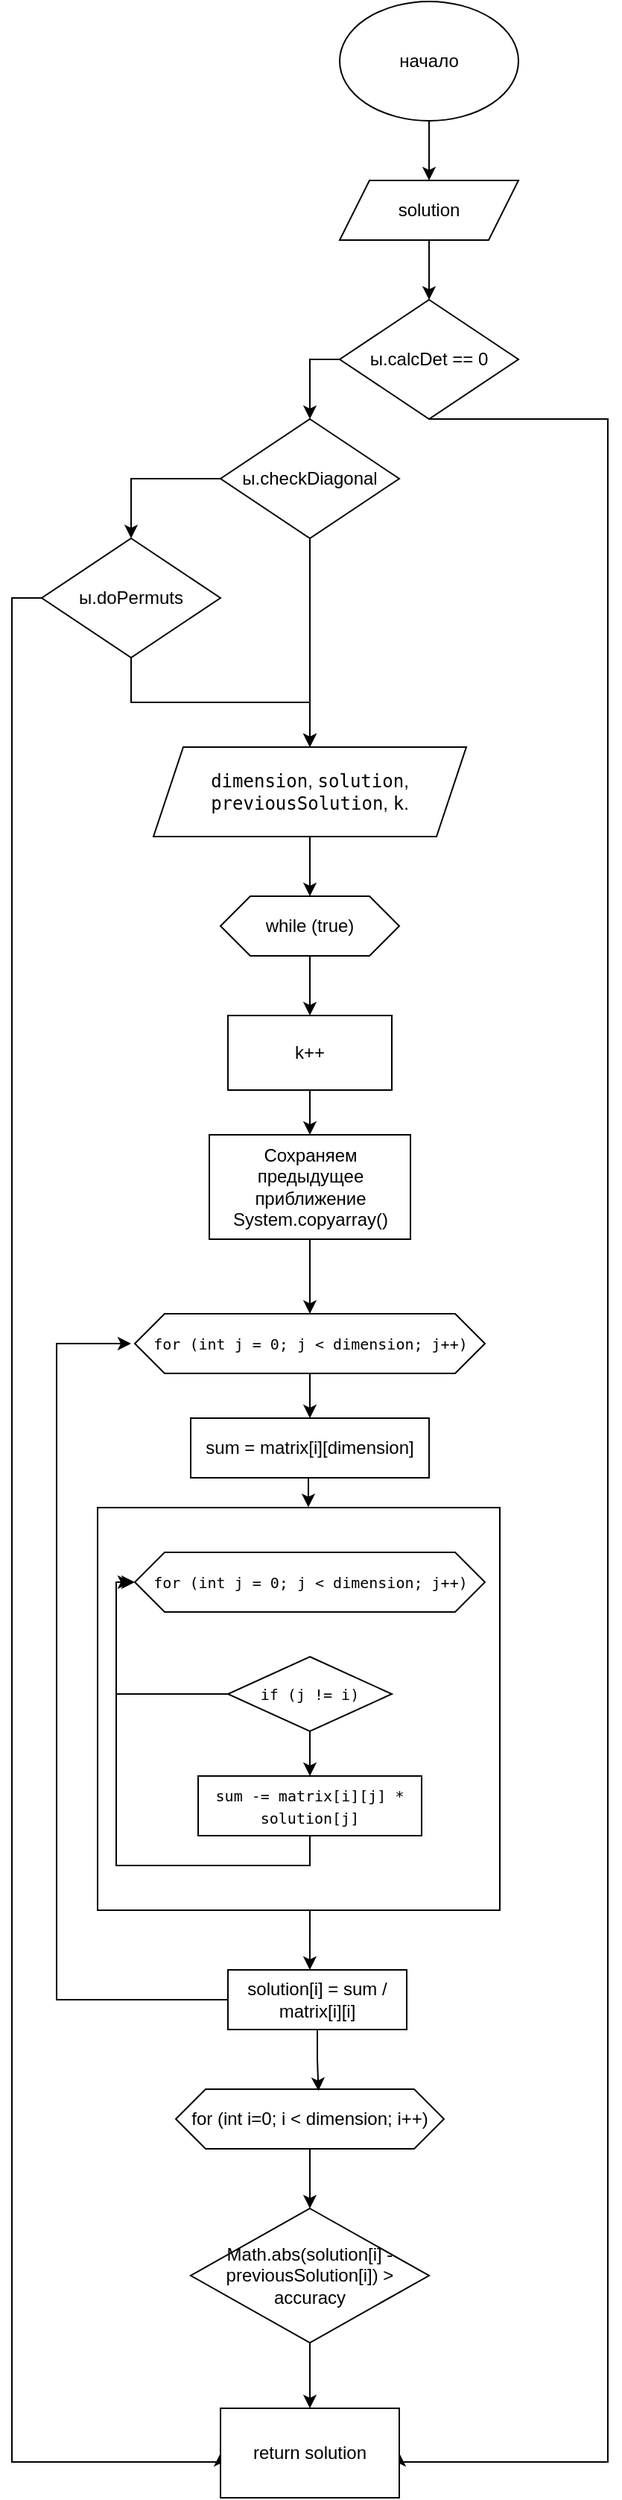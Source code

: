 <mxfile version="24.4.9" type="device">
  <diagram name="Страница — 1" id="okd8wDrsYY8dGhNpdE8o">
    <mxGraphModel dx="595" dy="643" grid="1" gridSize="10" guides="1" tooltips="1" connect="1" arrows="1" fold="1" page="1" pageScale="1" pageWidth="827" pageHeight="1169" math="0" shadow="0">
      <root>
        <mxCell id="0" />
        <mxCell id="1" parent="0" />
        <mxCell id="LsP66npq5ACeLCgT9FOF-41" value="" style="whiteSpace=wrap;html=1;aspect=fixed;" vertex="1" parent="1">
          <mxGeometry x="177.5" y="1090" width="270" height="270" as="geometry" />
        </mxCell>
        <mxCell id="LsP66npq5ACeLCgT9FOF-3" style="edgeStyle=orthogonalEdgeStyle;rounded=0;orthogonalLoop=1;jettySize=auto;html=1;exitX=0.5;exitY=1;exitDx=0;exitDy=0;entryX=0.5;entryY=0;entryDx=0;entryDy=0;" edge="1" parent="1" source="LsP66npq5ACeLCgT9FOF-1" target="LsP66npq5ACeLCgT9FOF-2">
          <mxGeometry relative="1" as="geometry" />
        </mxCell>
        <mxCell id="LsP66npq5ACeLCgT9FOF-1" value="начало" style="ellipse;whiteSpace=wrap;html=1;" vertex="1" parent="1">
          <mxGeometry x="340" y="80" width="120" height="80" as="geometry" />
        </mxCell>
        <mxCell id="LsP66npq5ACeLCgT9FOF-53" style="edgeStyle=orthogonalEdgeStyle;rounded=0;orthogonalLoop=1;jettySize=auto;html=1;exitX=0.5;exitY=1;exitDx=0;exitDy=0;entryX=0.5;entryY=0;entryDx=0;entryDy=0;" edge="1" parent="1" source="LsP66npq5ACeLCgT9FOF-2" target="LsP66npq5ACeLCgT9FOF-4">
          <mxGeometry relative="1" as="geometry" />
        </mxCell>
        <mxCell id="LsP66npq5ACeLCgT9FOF-2" value="solution" style="shape=parallelogram;perimeter=parallelogramPerimeter;whiteSpace=wrap;html=1;fixedSize=1;" vertex="1" parent="1">
          <mxGeometry x="340" y="200" width="120" height="40" as="geometry" />
        </mxCell>
        <mxCell id="LsP66npq5ACeLCgT9FOF-8" style="edgeStyle=orthogonalEdgeStyle;rounded=0;orthogonalLoop=1;jettySize=auto;html=1;exitX=0;exitY=0.5;exitDx=0;exitDy=0;" edge="1" parent="1" source="LsP66npq5ACeLCgT9FOF-4" target="LsP66npq5ACeLCgT9FOF-7">
          <mxGeometry relative="1" as="geometry" />
        </mxCell>
        <mxCell id="LsP66npq5ACeLCgT9FOF-15" style="edgeStyle=orthogonalEdgeStyle;rounded=0;orthogonalLoop=1;jettySize=auto;html=1;exitX=0.5;exitY=1;exitDx=0;exitDy=0;entryX=1;entryY=0.5;entryDx=0;entryDy=0;" edge="1" parent="1" source="LsP66npq5ACeLCgT9FOF-4" target="LsP66npq5ACeLCgT9FOF-52">
          <mxGeometry relative="1" as="geometry">
            <mxPoint x="520" y="1040" as="targetPoint" />
            <Array as="points">
              <mxPoint x="520" y="360" />
              <mxPoint x="520" y="1730" />
              <mxPoint x="380" y="1730" />
            </Array>
          </mxGeometry>
        </mxCell>
        <mxCell id="LsP66npq5ACeLCgT9FOF-4" value="ы.calcDet == 0" style="rhombus;whiteSpace=wrap;html=1;" vertex="1" parent="1">
          <mxGeometry x="340" y="280" width="120" height="80" as="geometry" />
        </mxCell>
        <mxCell id="LsP66npq5ACeLCgT9FOF-10" style="edgeStyle=orthogonalEdgeStyle;rounded=0;orthogonalLoop=1;jettySize=auto;html=1;exitX=0;exitY=0.5;exitDx=0;exitDy=0;entryX=0.5;entryY=0;entryDx=0;entryDy=0;" edge="1" parent="1" source="LsP66npq5ACeLCgT9FOF-7" target="LsP66npq5ACeLCgT9FOF-9">
          <mxGeometry relative="1" as="geometry" />
        </mxCell>
        <mxCell id="LsP66npq5ACeLCgT9FOF-12" style="edgeStyle=orthogonalEdgeStyle;rounded=0;orthogonalLoop=1;jettySize=auto;html=1;exitX=0.5;exitY=1;exitDx=0;exitDy=0;entryX=0.5;entryY=0;entryDx=0;entryDy=0;" edge="1" parent="1" source="LsP66npq5ACeLCgT9FOF-7" target="LsP66npq5ACeLCgT9FOF-11">
          <mxGeometry relative="1" as="geometry" />
        </mxCell>
        <mxCell id="LsP66npq5ACeLCgT9FOF-7" value="ы.checkDiagonal" style="rhombus;whiteSpace=wrap;html=1;" vertex="1" parent="1">
          <mxGeometry x="260" y="360" width="120" height="80" as="geometry" />
        </mxCell>
        <mxCell id="LsP66npq5ACeLCgT9FOF-13" value="" style="edgeStyle=orthogonalEdgeStyle;rounded=0;orthogonalLoop=1;jettySize=auto;html=1;" edge="1" parent="1" source="LsP66npq5ACeLCgT9FOF-9" target="LsP66npq5ACeLCgT9FOF-11">
          <mxGeometry relative="1" as="geometry" />
        </mxCell>
        <mxCell id="LsP66npq5ACeLCgT9FOF-14" style="edgeStyle=orthogonalEdgeStyle;rounded=0;orthogonalLoop=1;jettySize=auto;html=1;exitX=0;exitY=0.5;exitDx=0;exitDy=0;entryX=0;entryY=0.5;entryDx=0;entryDy=0;" edge="1" parent="1" source="LsP66npq5ACeLCgT9FOF-9" target="LsP66npq5ACeLCgT9FOF-52">
          <mxGeometry relative="1" as="geometry">
            <mxPoint x="80" y="980" as="targetPoint" />
            <Array as="points">
              <mxPoint x="120" y="480" />
              <mxPoint x="120" y="1730" />
              <mxPoint x="260" y="1730" />
            </Array>
          </mxGeometry>
        </mxCell>
        <mxCell id="LsP66npq5ACeLCgT9FOF-9" value="ы&lt;span style=&quot;background-color: initial;&quot;&gt;.doPermuts&lt;/span&gt;" style="rhombus;whiteSpace=wrap;html=1;" vertex="1" parent="1">
          <mxGeometry x="140" y="440" width="120" height="80" as="geometry" />
        </mxCell>
        <mxCell id="LsP66npq5ACeLCgT9FOF-22" style="edgeStyle=orthogonalEdgeStyle;rounded=0;orthogonalLoop=1;jettySize=auto;html=1;exitX=0.5;exitY=1;exitDx=0;exitDy=0;entryX=0.5;entryY=0;entryDx=0;entryDy=0;" edge="1" parent="1" source="LsP66npq5ACeLCgT9FOF-11" target="LsP66npq5ACeLCgT9FOF-17">
          <mxGeometry relative="1" as="geometry" />
        </mxCell>
        <mxCell id="LsP66npq5ACeLCgT9FOF-11" value="&lt;code&gt;dimension&lt;/code&gt;, &lt;code&gt;solution&lt;/code&gt;, &lt;code&gt;previousSolution&lt;/code&gt;, &lt;code&gt;k&lt;/code&gt;." style="shape=parallelogram;perimeter=parallelogramPerimeter;whiteSpace=wrap;html=1;fixedSize=1;" vertex="1" parent="1">
          <mxGeometry x="215" y="580" width="210" height="60" as="geometry" />
        </mxCell>
        <mxCell id="LsP66npq5ACeLCgT9FOF-23" style="edgeStyle=orthogonalEdgeStyle;rounded=0;orthogonalLoop=1;jettySize=auto;html=1;exitX=0.5;exitY=1;exitDx=0;exitDy=0;entryX=0.5;entryY=0;entryDx=0;entryDy=0;" edge="1" parent="1" source="LsP66npq5ACeLCgT9FOF-17" target="LsP66npq5ACeLCgT9FOF-19">
          <mxGeometry relative="1" as="geometry" />
        </mxCell>
        <mxCell id="LsP66npq5ACeLCgT9FOF-17" value="while (true)" style="shape=hexagon;perimeter=hexagonPerimeter2;whiteSpace=wrap;html=1;fixedSize=1;" vertex="1" parent="1">
          <mxGeometry x="260" y="680" width="120" height="40" as="geometry" />
        </mxCell>
        <mxCell id="LsP66npq5ACeLCgT9FOF-24" style="edgeStyle=orthogonalEdgeStyle;rounded=0;orthogonalLoop=1;jettySize=auto;html=1;exitX=0.5;exitY=1;exitDx=0;exitDy=0;entryX=0.5;entryY=0;entryDx=0;entryDy=0;" edge="1" parent="1" source="LsP66npq5ACeLCgT9FOF-19" target="LsP66npq5ACeLCgT9FOF-21">
          <mxGeometry relative="1" as="geometry" />
        </mxCell>
        <mxCell id="LsP66npq5ACeLCgT9FOF-19" value="k++" style="rounded=0;whiteSpace=wrap;html=1;" vertex="1" parent="1">
          <mxGeometry x="265" y="760" width="110" height="50" as="geometry" />
        </mxCell>
        <mxCell id="LsP66npq5ACeLCgT9FOF-45" style="edgeStyle=orthogonalEdgeStyle;rounded=0;orthogonalLoop=1;jettySize=auto;html=1;exitX=0.5;exitY=1;exitDx=0;exitDy=0;entryX=0.5;entryY=0;entryDx=0;entryDy=0;" edge="1" parent="1" source="LsP66npq5ACeLCgT9FOF-21" target="LsP66npq5ACeLCgT9FOF-33">
          <mxGeometry relative="1" as="geometry" />
        </mxCell>
        <mxCell id="LsP66npq5ACeLCgT9FOF-21" value="Сохраняем предыдущее приближение&lt;div&gt;System.copyarray()&lt;/div&gt;" style="rounded=0;whiteSpace=wrap;html=1;" vertex="1" parent="1">
          <mxGeometry x="252.5" y="840" width="135" height="70" as="geometry" />
        </mxCell>
        <mxCell id="LsP66npq5ACeLCgT9FOF-26" value="&lt;span style=&quot;font-family: monospace;&quot;&gt;&lt;font style=&quot;font-size: 10px;&quot;&gt;for (int j = 0; j &amp;lt; dimension; j++)&lt;/font&gt;&lt;/span&gt;" style="shape=hexagon;perimeter=hexagonPerimeter2;whiteSpace=wrap;html=1;fixedSize=1;" vertex="1" parent="1">
          <mxGeometry x="202.5" y="1120" width="235" height="40" as="geometry" />
        </mxCell>
        <mxCell id="LsP66npq5ACeLCgT9FOF-27" value="sum = matrix[i][dimension]" style="rounded=0;whiteSpace=wrap;html=1;" vertex="1" parent="1">
          <mxGeometry x="240" y="1030" width="160" height="40" as="geometry" />
        </mxCell>
        <mxCell id="LsP66npq5ACeLCgT9FOF-42" style="edgeStyle=orthogonalEdgeStyle;rounded=0;orthogonalLoop=1;jettySize=auto;html=1;exitX=0.5;exitY=1;exitDx=0;exitDy=0;entryX=0.5;entryY=0;entryDx=0;entryDy=0;" edge="1" parent="1" source="LsP66npq5ACeLCgT9FOF-33" target="LsP66npq5ACeLCgT9FOF-27">
          <mxGeometry relative="1" as="geometry" />
        </mxCell>
        <mxCell id="LsP66npq5ACeLCgT9FOF-33" value="&lt;span style=&quot;font-family: monospace;&quot;&gt;&lt;font style=&quot;font-size: 10px;&quot;&gt;for (int j = 0; j &amp;lt; dimension; j++)&lt;/font&gt;&lt;/span&gt;" style="shape=hexagon;perimeter=hexagonPerimeter2;whiteSpace=wrap;html=1;fixedSize=1;" vertex="1" parent="1">
          <mxGeometry x="202.5" y="960" width="235" height="40" as="geometry" />
        </mxCell>
        <mxCell id="LsP66npq5ACeLCgT9FOF-36" style="edgeStyle=orthogonalEdgeStyle;rounded=0;orthogonalLoop=1;jettySize=auto;html=1;exitX=0.5;exitY=1;exitDx=0;exitDy=0;entryX=0.5;entryY=0;entryDx=0;entryDy=0;" edge="1" parent="1" source="LsP66npq5ACeLCgT9FOF-34" target="LsP66npq5ACeLCgT9FOF-35">
          <mxGeometry relative="1" as="geometry" />
        </mxCell>
        <mxCell id="LsP66npq5ACeLCgT9FOF-37" style="edgeStyle=orthogonalEdgeStyle;rounded=0;orthogonalLoop=1;jettySize=auto;html=1;exitX=0;exitY=0.5;exitDx=0;exitDy=0;entryX=0;entryY=0.5;entryDx=0;entryDy=0;" edge="1" parent="1" source="LsP66npq5ACeLCgT9FOF-34" target="LsP66npq5ACeLCgT9FOF-26">
          <mxGeometry relative="1" as="geometry">
            <Array as="points">
              <mxPoint x="190" y="1215" />
              <mxPoint x="190" y="1140" />
            </Array>
          </mxGeometry>
        </mxCell>
        <mxCell id="LsP66npq5ACeLCgT9FOF-34" value="&lt;code&gt;&lt;font style=&quot;font-size: 10px;&quot;&gt;if (j != i)&lt;/font&gt;&lt;/code&gt;" style="rhombus;whiteSpace=wrap;html=1;" vertex="1" parent="1">
          <mxGeometry x="265" y="1190" width="110" height="50" as="geometry" />
        </mxCell>
        <mxCell id="LsP66npq5ACeLCgT9FOF-38" style="edgeStyle=orthogonalEdgeStyle;rounded=0;orthogonalLoop=1;jettySize=auto;html=1;exitX=0.5;exitY=1;exitDx=0;exitDy=0;" edge="1" parent="1" source="LsP66npq5ACeLCgT9FOF-35">
          <mxGeometry relative="1" as="geometry">
            <mxPoint x="200" y="1140" as="targetPoint" />
            <Array as="points">
              <mxPoint x="320" y="1330" />
              <mxPoint x="190" y="1330" />
              <mxPoint x="190" y="1140" />
            </Array>
          </mxGeometry>
        </mxCell>
        <mxCell id="LsP66npq5ACeLCgT9FOF-35" value="&lt;span style=&quot;font-family: monospace; font-size: 10px;&quot;&gt;sum -= matrix[i][j] * solution[j]&lt;/span&gt;" style="rounded=0;whiteSpace=wrap;html=1;" vertex="1" parent="1">
          <mxGeometry x="245" y="1270" width="150" height="40" as="geometry" />
        </mxCell>
        <mxCell id="LsP66npq5ACeLCgT9FOF-40" style="edgeStyle=orthogonalEdgeStyle;rounded=0;orthogonalLoop=1;jettySize=auto;html=1;exitX=0;exitY=0.5;exitDx=0;exitDy=0;" edge="1" parent="1" source="LsP66npq5ACeLCgT9FOF-39">
          <mxGeometry relative="1" as="geometry">
            <mxPoint x="215" y="1380" as="sourcePoint" />
            <mxPoint x="200" y="980" as="targetPoint" />
            <Array as="points">
              <mxPoint x="150" y="1420" />
              <mxPoint x="150" y="980" />
            </Array>
          </mxGeometry>
        </mxCell>
        <mxCell id="LsP66npq5ACeLCgT9FOF-39" value="solution[i] = sum / matrix[i][i]" style="rounded=0;whiteSpace=wrap;html=1;" vertex="1" parent="1">
          <mxGeometry x="265" y="1400" width="120" height="40" as="geometry" />
        </mxCell>
        <mxCell id="LsP66npq5ACeLCgT9FOF-43" style="edgeStyle=orthogonalEdgeStyle;rounded=0;orthogonalLoop=1;jettySize=auto;html=1;exitX=0.5;exitY=1;exitDx=0;exitDy=0;entryX=0.524;entryY=-0.001;entryDx=0;entryDy=0;entryPerimeter=0;" edge="1" parent="1" source="LsP66npq5ACeLCgT9FOF-27" target="LsP66npq5ACeLCgT9FOF-41">
          <mxGeometry relative="1" as="geometry" />
        </mxCell>
        <mxCell id="LsP66npq5ACeLCgT9FOF-44" style="edgeStyle=orthogonalEdgeStyle;rounded=0;orthogonalLoop=1;jettySize=auto;html=1;exitX=0.5;exitY=1;exitDx=0;exitDy=0;entryX=0.458;entryY=0;entryDx=0;entryDy=0;entryPerimeter=0;" edge="1" parent="1" source="LsP66npq5ACeLCgT9FOF-41" target="LsP66npq5ACeLCgT9FOF-39">
          <mxGeometry relative="1" as="geometry">
            <Array as="points">
              <mxPoint x="320" y="1360" />
            </Array>
          </mxGeometry>
        </mxCell>
        <mxCell id="LsP66npq5ACeLCgT9FOF-50" style="edgeStyle=orthogonalEdgeStyle;rounded=0;orthogonalLoop=1;jettySize=auto;html=1;exitX=0.5;exitY=1;exitDx=0;exitDy=0;entryX=0.5;entryY=0;entryDx=0;entryDy=0;" edge="1" parent="1" source="LsP66npq5ACeLCgT9FOF-46" target="LsP66npq5ACeLCgT9FOF-49">
          <mxGeometry relative="1" as="geometry" />
        </mxCell>
        <mxCell id="LsP66npq5ACeLCgT9FOF-46" value="for (int i=0; i &amp;lt; dimension; i++)" style="shape=hexagon;perimeter=hexagonPerimeter2;whiteSpace=wrap;html=1;fixedSize=1;" vertex="1" parent="1">
          <mxGeometry x="230" y="1480" width="180" height="40" as="geometry" />
        </mxCell>
        <mxCell id="LsP66npq5ACeLCgT9FOF-47" style="edgeStyle=orthogonalEdgeStyle;rounded=0;orthogonalLoop=1;jettySize=auto;html=1;exitX=0.5;exitY=1;exitDx=0;exitDy=0;entryX=0.532;entryY=0.029;entryDx=0;entryDy=0;entryPerimeter=0;" edge="1" parent="1" source="LsP66npq5ACeLCgT9FOF-39" target="LsP66npq5ACeLCgT9FOF-46">
          <mxGeometry relative="1" as="geometry" />
        </mxCell>
        <mxCell id="LsP66npq5ACeLCgT9FOF-55" value="" style="edgeStyle=orthogonalEdgeStyle;rounded=0;orthogonalLoop=1;jettySize=auto;html=1;" edge="1" parent="1" source="LsP66npq5ACeLCgT9FOF-49" target="LsP66npq5ACeLCgT9FOF-52">
          <mxGeometry relative="1" as="geometry" />
        </mxCell>
        <mxCell id="LsP66npq5ACeLCgT9FOF-49" value="Math.abs(solution[i] - previousSolution[i]) &amp;gt; accuracy" style="rhombus;whiteSpace=wrap;html=1;" vertex="1" parent="1">
          <mxGeometry x="240" y="1560" width="160" height="90" as="geometry" />
        </mxCell>
        <mxCell id="LsP66npq5ACeLCgT9FOF-52" value="return solution" style="rounded=0;whiteSpace=wrap;html=1;" vertex="1" parent="1">
          <mxGeometry x="260" y="1694" width="120" height="60" as="geometry" />
        </mxCell>
      </root>
    </mxGraphModel>
  </diagram>
</mxfile>
